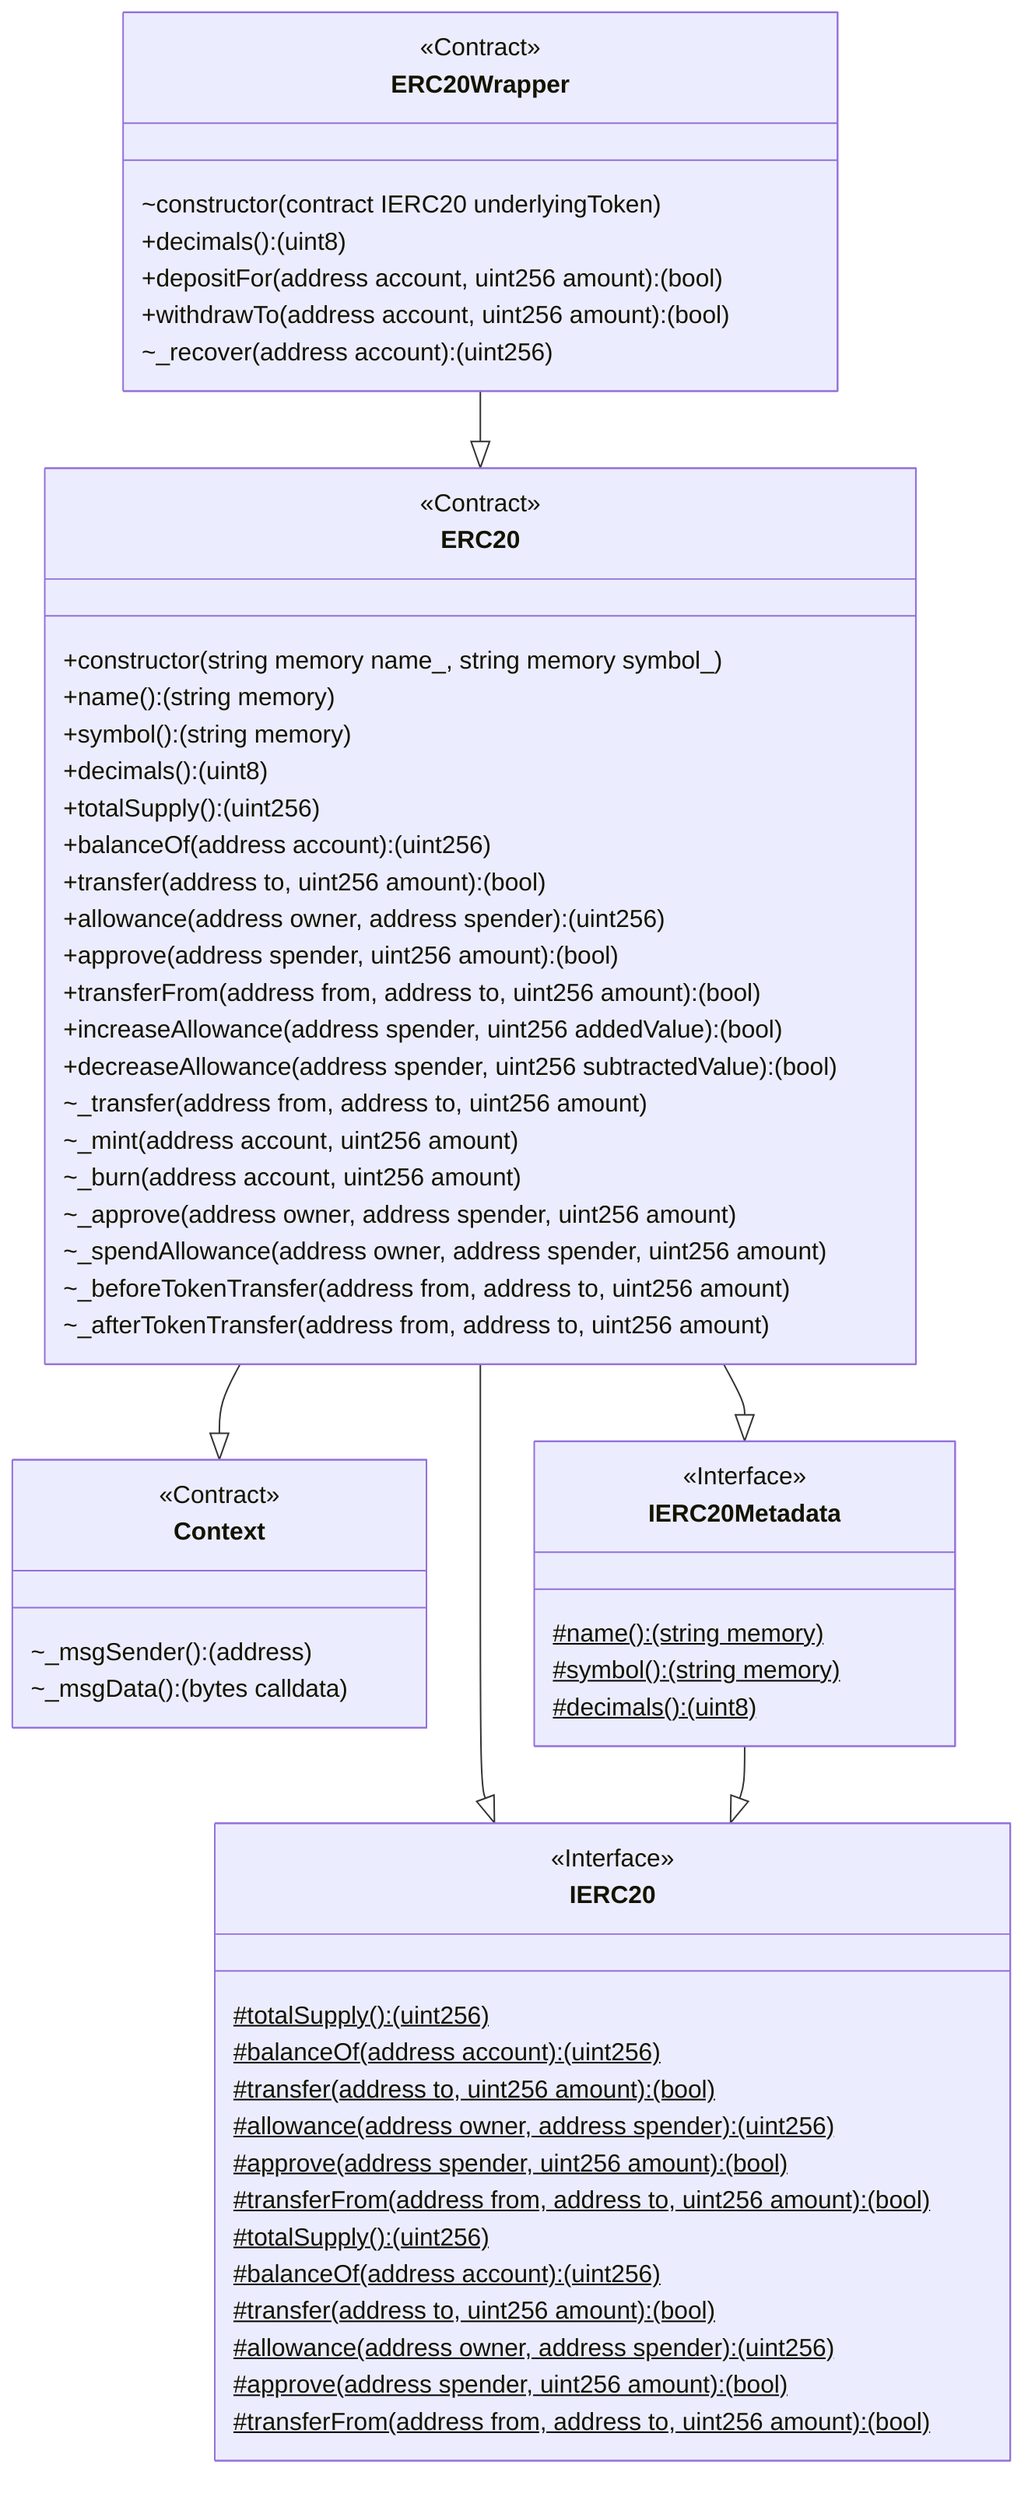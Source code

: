 classDiagram
  %% 623:1592:2
  class ERC20Wrapper {
    <<Contract>>
    ~constructor(contract IERC20 underlyingToken)
    +decimals(): (uint8)
    +depositFor(address account, uint256 amount): (bool)
    +withdrawTo(address account, uint256 amount): (bool)
    ~_recover(address account): (uint256)
  }
  
  ERC20Wrapper --|> ERC20
  
  %% 1401:11610:0
  class ERC20 {
    <<Contract>>
    +constructor(string memory name_, string memory symbol_)
    +name(): (string memory)
    +symbol(): (string memory)
    +decimals(): (uint8)
    +totalSupply(): (uint256)
    +balanceOf(address account): (uint256)
    +transfer(address to, uint256 amount): (bool)
    +allowance(address owner, address spender): (uint256)
    +approve(address spender, uint256 amount): (bool)
    +transferFrom(address from, address to, uint256 amount): (bool)
    +increaseAllowance(address spender, uint256 addedValue): (bool)
    +decreaseAllowance(address spender, uint256 subtractedValue): (bool)
    ~_transfer(address from, address to, uint256 amount)
    ~_mint(address account, uint256 amount)
    ~_burn(address account, uint256 amount)
    ~_approve(address owner, address spender, uint256 amount)
    ~_spendAllowance(address owner, address spender, uint256 amount)
    ~_beforeTokenTransfer(address from, address to, uint256 amount)
    ~_afterTokenTransfer(address from, address to, uint256 amount)
  }
  
  ERC20 --|> Context
  
  %% 608:235:7
  class Context {
    <<Contract>>
    ~_msgSender(): (address)
    ~_msgData(): (bytes calldata)
  }
  
  ERC20 --|> IERC20
  
  %% 202:2564:1
  class IERC20 {
    <<Interface>>
    #totalSupply(): (uint256)$
    #balanceOf(address account): (uint256)$
    #transfer(address to, uint256 amount): (bool)$
    #allowance(address owner, address spender): (uint256)$
    #approve(address spender, uint256 amount): (bool)$
    #transferFrom(address from, address to, uint256 amount): (bool)$
  }
  
  ERC20 --|> IERC20Metadata
  
  %% 277:405:3
  class IERC20Metadata {
    <<Interface>>
    #name(): (string memory)$
    #symbol(): (string memory)$
    #decimals(): (uint8)$
  }
  
  IERC20Metadata --|> IERC20
  
  %% 202:2564:1
  class IERC20 {
    <<Interface>>
    #totalSupply(): (uint256)$
    #balanceOf(address account): (uint256)$
    #transfer(address to, uint256 amount): (bool)$
    #allowance(address owner, address spender): (uint256)$
    #approve(address spender, uint256 amount): (bool)$
    #transferFrom(address from, address to, uint256 amount): (bool)$
  }